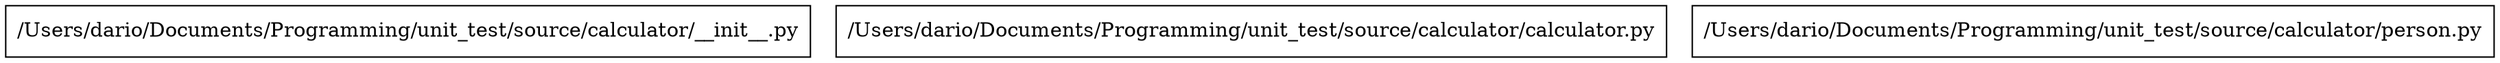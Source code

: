 digraph "packages" {
charset="utf-8"
rankdir=BT
"0" [label="/Users/dario/Documents/Programming/unit_test/source/calculator/__init__.py", shape="box"];
"1" [label="/Users/dario/Documents/Programming/unit_test/source/calculator/calculator.py", shape="box"];
"2" [label="/Users/dario/Documents/Programming/unit_test/source/calculator/person.py", shape="box"];
}
